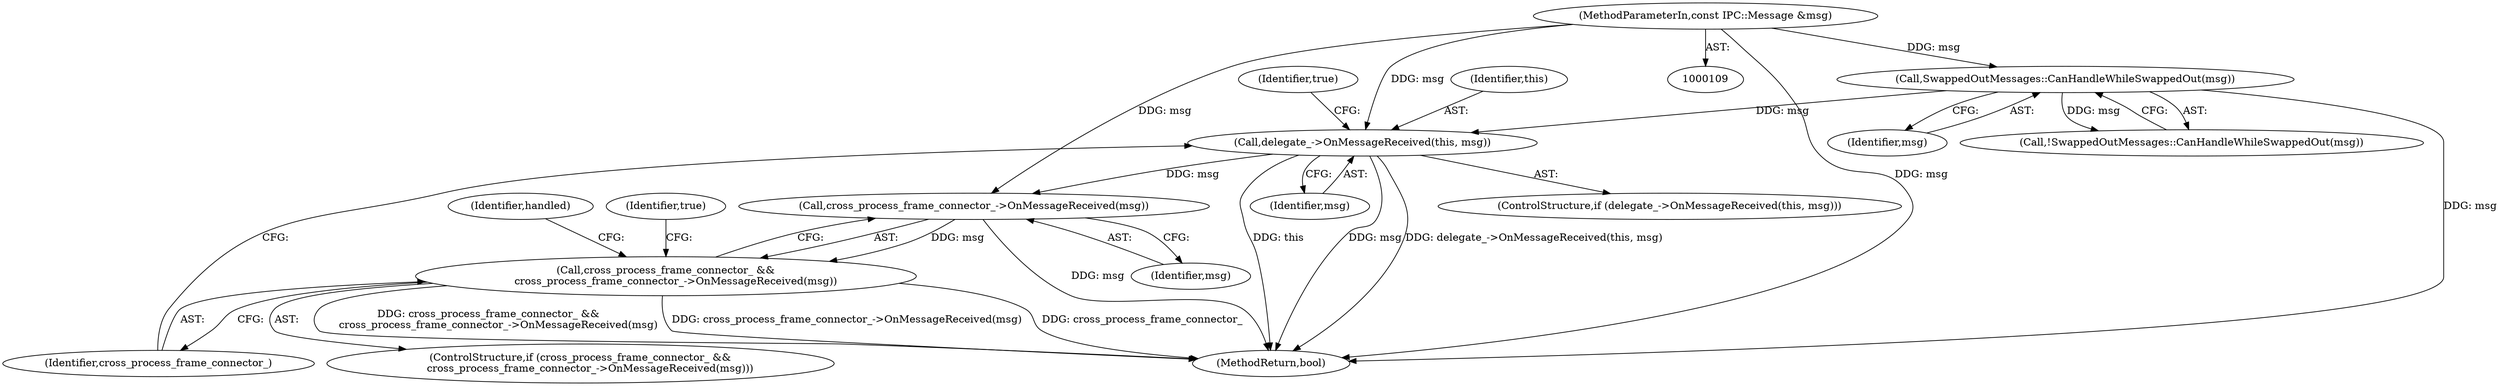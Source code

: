 digraph "0_Chrome_da9a32b9e282c1653bb6b5c1b8c89a1970905f21@API" {
"1000135" [label="(Call,delegate_->OnMessageReceived(this, msg))"];
"1000117" [label="(Call,SwappedOutMessages::CanHandleWhileSwappedOut(msg))"];
"1000110" [label="(MethodParameterIn,const IPC::Message &msg)"];
"1000143" [label="(Call,cross_process_frame_connector_->OnMessageReceived(msg))"];
"1000141" [label="(Call,cross_process_frame_connector_ &&\n      cross_process_frame_connector_->OnMessageReceived(msg))"];
"1000165" [label="(MethodReturn,bool)"];
"1000110" [label="(MethodParameterIn,const IPC::Message &msg)"];
"1000144" [label="(Identifier,msg)"];
"1000140" [label="(ControlStructure,if (cross_process_frame_connector_ &&\n      cross_process_frame_connector_->OnMessageReceived(msg)))"];
"1000118" [label="(Identifier,msg)"];
"1000146" [label="(Identifier,true)"];
"1000136" [label="(Identifier,this)"];
"1000135" [label="(Call,delegate_->OnMessageReceived(this, msg))"];
"1000134" [label="(ControlStructure,if (delegate_->OnMessageReceived(this, msg)))"];
"1000139" [label="(Identifier,true)"];
"1000116" [label="(Call,!SwappedOutMessages::CanHandleWhileSwappedOut(msg))"];
"1000137" [label="(Identifier,msg)"];
"1000117" [label="(Call,SwappedOutMessages::CanHandleWhileSwappedOut(msg))"];
"1000141" [label="(Call,cross_process_frame_connector_ &&\n      cross_process_frame_connector_->OnMessageReceived(msg))"];
"1000149" [label="(Identifier,handled)"];
"1000143" [label="(Call,cross_process_frame_connector_->OnMessageReceived(msg))"];
"1000142" [label="(Identifier,cross_process_frame_connector_)"];
"1000135" -> "1000134"  [label="AST: "];
"1000135" -> "1000137"  [label="CFG: "];
"1000136" -> "1000135"  [label="AST: "];
"1000137" -> "1000135"  [label="AST: "];
"1000139" -> "1000135"  [label="CFG: "];
"1000142" -> "1000135"  [label="CFG: "];
"1000135" -> "1000165"  [label="DDG: msg"];
"1000135" -> "1000165"  [label="DDG: delegate_->OnMessageReceived(this, msg)"];
"1000135" -> "1000165"  [label="DDG: this"];
"1000117" -> "1000135"  [label="DDG: msg"];
"1000110" -> "1000135"  [label="DDG: msg"];
"1000135" -> "1000143"  [label="DDG: msg"];
"1000117" -> "1000116"  [label="AST: "];
"1000117" -> "1000118"  [label="CFG: "];
"1000118" -> "1000117"  [label="AST: "];
"1000116" -> "1000117"  [label="CFG: "];
"1000117" -> "1000165"  [label="DDG: msg"];
"1000117" -> "1000116"  [label="DDG: msg"];
"1000110" -> "1000117"  [label="DDG: msg"];
"1000110" -> "1000109"  [label="AST: "];
"1000110" -> "1000165"  [label="DDG: msg"];
"1000110" -> "1000143"  [label="DDG: msg"];
"1000143" -> "1000141"  [label="AST: "];
"1000143" -> "1000144"  [label="CFG: "];
"1000144" -> "1000143"  [label="AST: "];
"1000141" -> "1000143"  [label="CFG: "];
"1000143" -> "1000165"  [label="DDG: msg"];
"1000143" -> "1000141"  [label="DDG: msg"];
"1000141" -> "1000140"  [label="AST: "];
"1000141" -> "1000142"  [label="CFG: "];
"1000142" -> "1000141"  [label="AST: "];
"1000146" -> "1000141"  [label="CFG: "];
"1000149" -> "1000141"  [label="CFG: "];
"1000141" -> "1000165"  [label="DDG: cross_process_frame_connector_"];
"1000141" -> "1000165"  [label="DDG: cross_process_frame_connector_ &&\n      cross_process_frame_connector_->OnMessageReceived(msg)"];
"1000141" -> "1000165"  [label="DDG: cross_process_frame_connector_->OnMessageReceived(msg)"];
}
